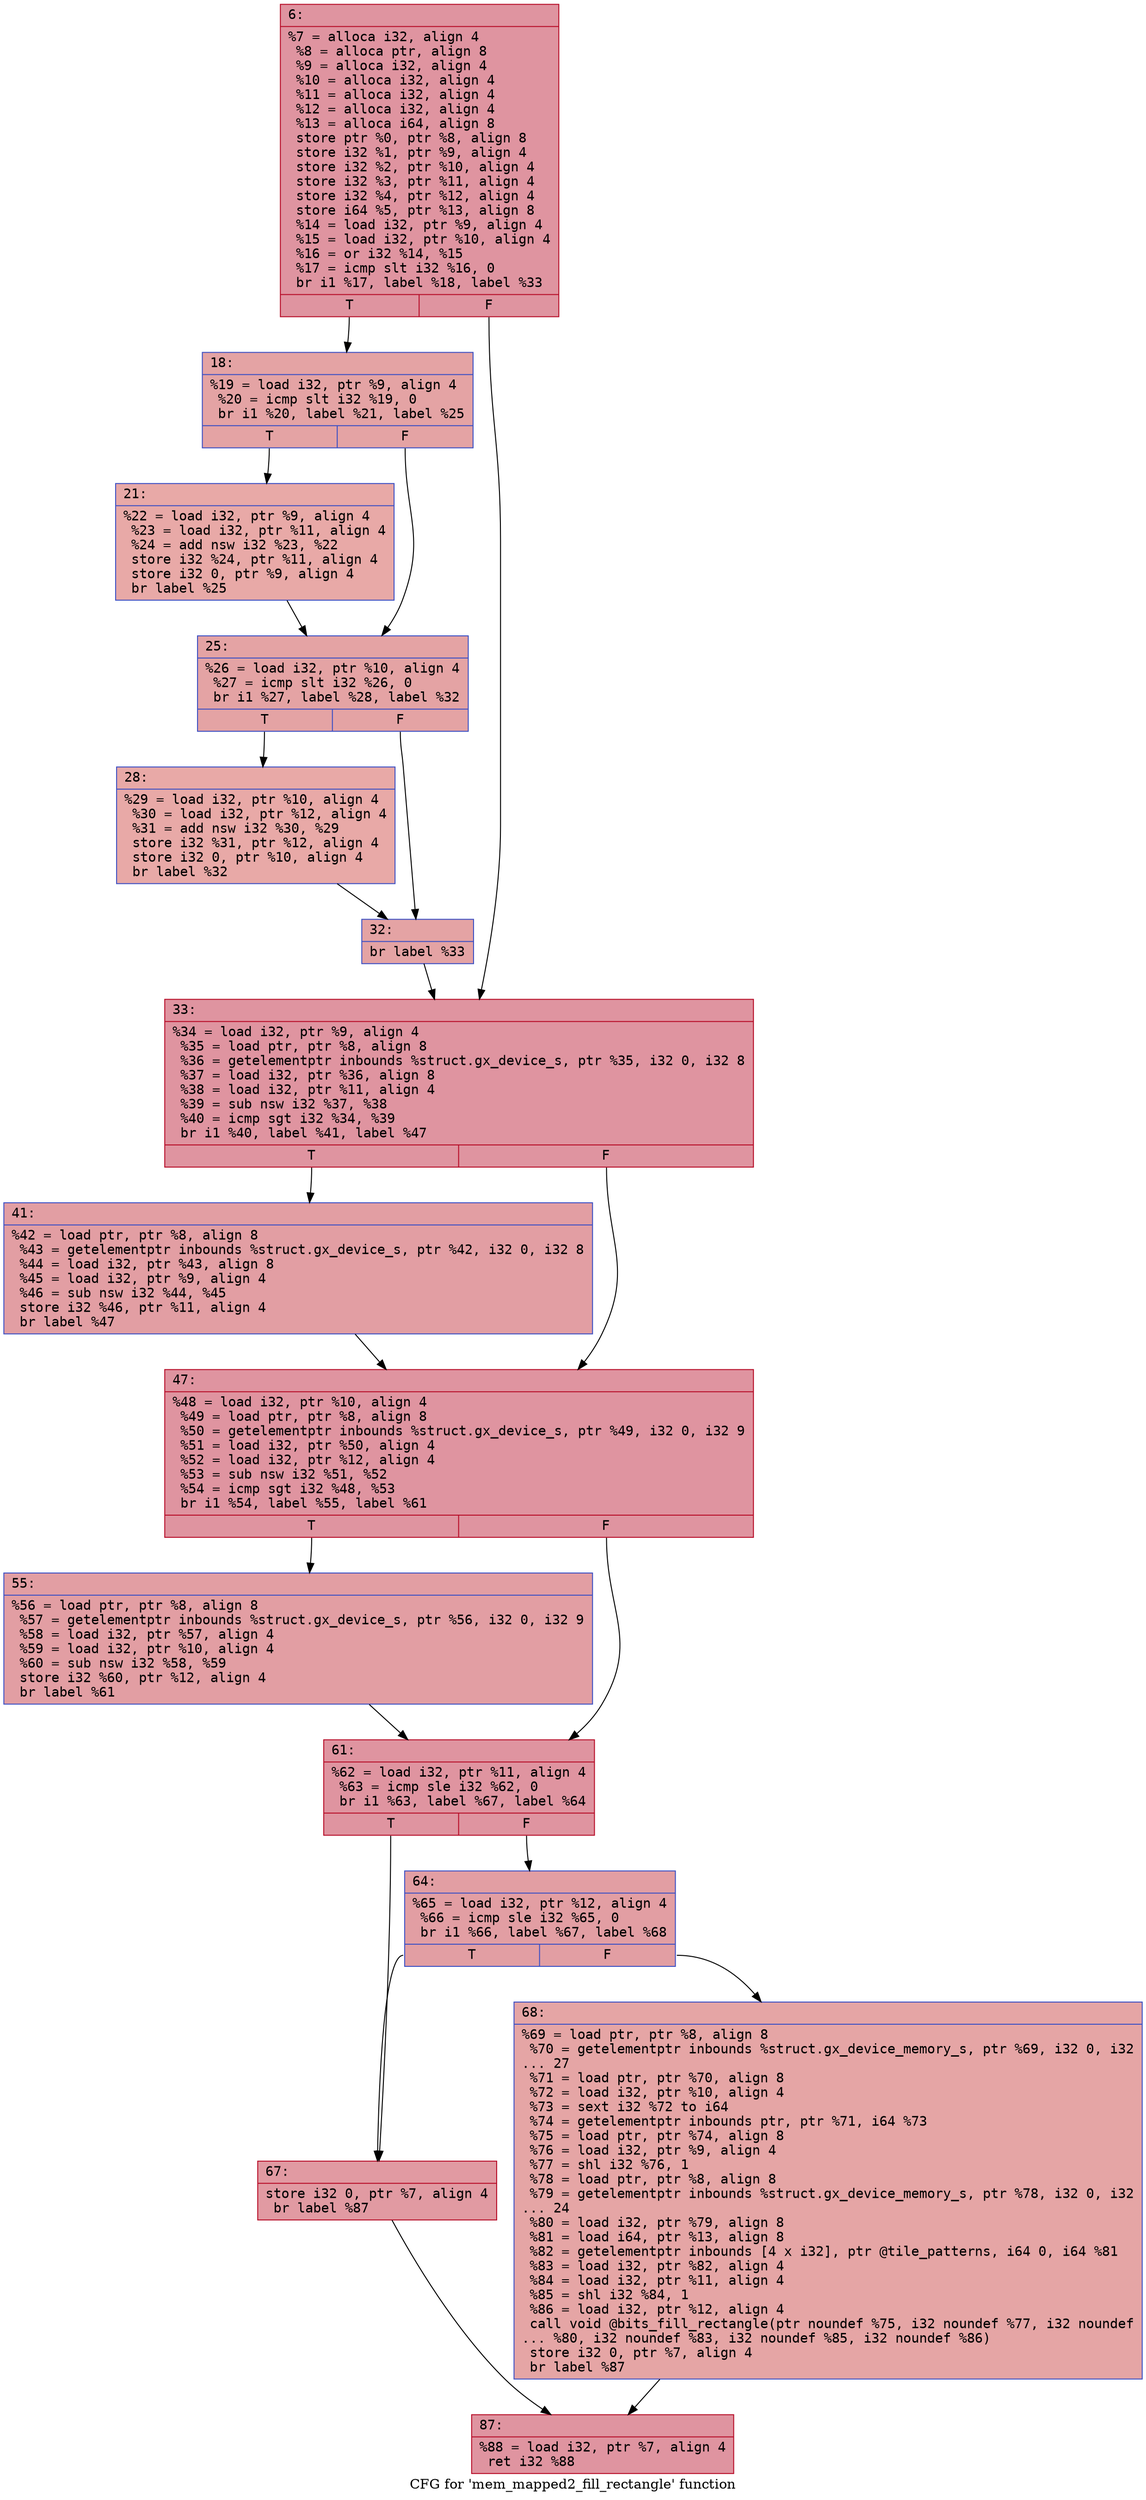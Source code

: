 digraph "CFG for 'mem_mapped2_fill_rectangle' function" {
	label="CFG for 'mem_mapped2_fill_rectangle' function";

	Node0x60000056a0d0 [shape=record,color="#b70d28ff", style=filled, fillcolor="#b70d2870" fontname="Courier",label="{6:\l|  %7 = alloca i32, align 4\l  %8 = alloca ptr, align 8\l  %9 = alloca i32, align 4\l  %10 = alloca i32, align 4\l  %11 = alloca i32, align 4\l  %12 = alloca i32, align 4\l  %13 = alloca i64, align 8\l  store ptr %0, ptr %8, align 8\l  store i32 %1, ptr %9, align 4\l  store i32 %2, ptr %10, align 4\l  store i32 %3, ptr %11, align 4\l  store i32 %4, ptr %12, align 4\l  store i64 %5, ptr %13, align 8\l  %14 = load i32, ptr %9, align 4\l  %15 = load i32, ptr %10, align 4\l  %16 = or i32 %14, %15\l  %17 = icmp slt i32 %16, 0\l  br i1 %17, label %18, label %33\l|{<s0>T|<s1>F}}"];
	Node0x60000056a0d0:s0 -> Node0x60000056a120[tooltip="6 -> 18\nProbability 37.50%" ];
	Node0x60000056a0d0:s1 -> Node0x60000056a2b0[tooltip="6 -> 33\nProbability 62.50%" ];
	Node0x60000056a120 [shape=record,color="#3d50c3ff", style=filled, fillcolor="#c32e3170" fontname="Courier",label="{18:\l|  %19 = load i32, ptr %9, align 4\l  %20 = icmp slt i32 %19, 0\l  br i1 %20, label %21, label %25\l|{<s0>T|<s1>F}}"];
	Node0x60000056a120:s0 -> Node0x60000056a170[tooltip="18 -> 21\nProbability 37.50%" ];
	Node0x60000056a120:s1 -> Node0x60000056a1c0[tooltip="18 -> 25\nProbability 62.50%" ];
	Node0x60000056a170 [shape=record,color="#3d50c3ff", style=filled, fillcolor="#ca3b3770" fontname="Courier",label="{21:\l|  %22 = load i32, ptr %9, align 4\l  %23 = load i32, ptr %11, align 4\l  %24 = add nsw i32 %23, %22\l  store i32 %24, ptr %11, align 4\l  store i32 0, ptr %9, align 4\l  br label %25\l}"];
	Node0x60000056a170 -> Node0x60000056a1c0[tooltip="21 -> 25\nProbability 100.00%" ];
	Node0x60000056a1c0 [shape=record,color="#3d50c3ff", style=filled, fillcolor="#c32e3170" fontname="Courier",label="{25:\l|  %26 = load i32, ptr %10, align 4\l  %27 = icmp slt i32 %26, 0\l  br i1 %27, label %28, label %32\l|{<s0>T|<s1>F}}"];
	Node0x60000056a1c0:s0 -> Node0x60000056a210[tooltip="25 -> 28\nProbability 37.50%" ];
	Node0x60000056a1c0:s1 -> Node0x60000056a260[tooltip="25 -> 32\nProbability 62.50%" ];
	Node0x60000056a210 [shape=record,color="#3d50c3ff", style=filled, fillcolor="#ca3b3770" fontname="Courier",label="{28:\l|  %29 = load i32, ptr %10, align 4\l  %30 = load i32, ptr %12, align 4\l  %31 = add nsw i32 %30, %29\l  store i32 %31, ptr %12, align 4\l  store i32 0, ptr %10, align 4\l  br label %32\l}"];
	Node0x60000056a210 -> Node0x60000056a260[tooltip="28 -> 32\nProbability 100.00%" ];
	Node0x60000056a260 [shape=record,color="#3d50c3ff", style=filled, fillcolor="#c32e3170" fontname="Courier",label="{32:\l|  br label %33\l}"];
	Node0x60000056a260 -> Node0x60000056a2b0[tooltip="32 -> 33\nProbability 100.00%" ];
	Node0x60000056a2b0 [shape=record,color="#b70d28ff", style=filled, fillcolor="#b70d2870" fontname="Courier",label="{33:\l|  %34 = load i32, ptr %9, align 4\l  %35 = load ptr, ptr %8, align 8\l  %36 = getelementptr inbounds %struct.gx_device_s, ptr %35, i32 0, i32 8\l  %37 = load i32, ptr %36, align 8\l  %38 = load i32, ptr %11, align 4\l  %39 = sub nsw i32 %37, %38\l  %40 = icmp sgt i32 %34, %39\l  br i1 %40, label %41, label %47\l|{<s0>T|<s1>F}}"];
	Node0x60000056a2b0:s0 -> Node0x60000056a300[tooltip="33 -> 41\nProbability 50.00%" ];
	Node0x60000056a2b0:s1 -> Node0x60000056a350[tooltip="33 -> 47\nProbability 50.00%" ];
	Node0x60000056a300 [shape=record,color="#3d50c3ff", style=filled, fillcolor="#be242e70" fontname="Courier",label="{41:\l|  %42 = load ptr, ptr %8, align 8\l  %43 = getelementptr inbounds %struct.gx_device_s, ptr %42, i32 0, i32 8\l  %44 = load i32, ptr %43, align 8\l  %45 = load i32, ptr %9, align 4\l  %46 = sub nsw i32 %44, %45\l  store i32 %46, ptr %11, align 4\l  br label %47\l}"];
	Node0x60000056a300 -> Node0x60000056a350[tooltip="41 -> 47\nProbability 100.00%" ];
	Node0x60000056a350 [shape=record,color="#b70d28ff", style=filled, fillcolor="#b70d2870" fontname="Courier",label="{47:\l|  %48 = load i32, ptr %10, align 4\l  %49 = load ptr, ptr %8, align 8\l  %50 = getelementptr inbounds %struct.gx_device_s, ptr %49, i32 0, i32 9\l  %51 = load i32, ptr %50, align 4\l  %52 = load i32, ptr %12, align 4\l  %53 = sub nsw i32 %51, %52\l  %54 = icmp sgt i32 %48, %53\l  br i1 %54, label %55, label %61\l|{<s0>T|<s1>F}}"];
	Node0x60000056a350:s0 -> Node0x60000056a3a0[tooltip="47 -> 55\nProbability 50.00%" ];
	Node0x60000056a350:s1 -> Node0x60000056a3f0[tooltip="47 -> 61\nProbability 50.00%" ];
	Node0x60000056a3a0 [shape=record,color="#3d50c3ff", style=filled, fillcolor="#be242e70" fontname="Courier",label="{55:\l|  %56 = load ptr, ptr %8, align 8\l  %57 = getelementptr inbounds %struct.gx_device_s, ptr %56, i32 0, i32 9\l  %58 = load i32, ptr %57, align 4\l  %59 = load i32, ptr %10, align 4\l  %60 = sub nsw i32 %58, %59\l  store i32 %60, ptr %12, align 4\l  br label %61\l}"];
	Node0x60000056a3a0 -> Node0x60000056a3f0[tooltip="55 -> 61\nProbability 100.00%" ];
	Node0x60000056a3f0 [shape=record,color="#b70d28ff", style=filled, fillcolor="#b70d2870" fontname="Courier",label="{61:\l|  %62 = load i32, ptr %11, align 4\l  %63 = icmp sle i32 %62, 0\l  br i1 %63, label %67, label %64\l|{<s0>T|<s1>F}}"];
	Node0x60000056a3f0:s0 -> Node0x60000056a490[tooltip="61 -> 67\nProbability 50.00%" ];
	Node0x60000056a3f0:s1 -> Node0x60000056a440[tooltip="61 -> 64\nProbability 50.00%" ];
	Node0x60000056a440 [shape=record,color="#3d50c3ff", style=filled, fillcolor="#be242e70" fontname="Courier",label="{64:\l|  %65 = load i32, ptr %12, align 4\l  %66 = icmp sle i32 %65, 0\l  br i1 %66, label %67, label %68\l|{<s0>T|<s1>F}}"];
	Node0x60000056a440:s0 -> Node0x60000056a490[tooltip="64 -> 67\nProbability 50.00%" ];
	Node0x60000056a440:s1 -> Node0x60000056a4e0[tooltip="64 -> 68\nProbability 50.00%" ];
	Node0x60000056a490 [shape=record,color="#b70d28ff", style=filled, fillcolor="#bb1b2c70" fontname="Courier",label="{67:\l|  store i32 0, ptr %7, align 4\l  br label %87\l}"];
	Node0x60000056a490 -> Node0x60000056a530[tooltip="67 -> 87\nProbability 100.00%" ];
	Node0x60000056a4e0 [shape=record,color="#3d50c3ff", style=filled, fillcolor="#c5333470" fontname="Courier",label="{68:\l|  %69 = load ptr, ptr %8, align 8\l  %70 = getelementptr inbounds %struct.gx_device_memory_s, ptr %69, i32 0, i32\l... 27\l  %71 = load ptr, ptr %70, align 8\l  %72 = load i32, ptr %10, align 4\l  %73 = sext i32 %72 to i64\l  %74 = getelementptr inbounds ptr, ptr %71, i64 %73\l  %75 = load ptr, ptr %74, align 8\l  %76 = load i32, ptr %9, align 4\l  %77 = shl i32 %76, 1\l  %78 = load ptr, ptr %8, align 8\l  %79 = getelementptr inbounds %struct.gx_device_memory_s, ptr %78, i32 0, i32\l... 24\l  %80 = load i32, ptr %79, align 8\l  %81 = load i64, ptr %13, align 8\l  %82 = getelementptr inbounds [4 x i32], ptr @tile_patterns, i64 0, i64 %81\l  %83 = load i32, ptr %82, align 4\l  %84 = load i32, ptr %11, align 4\l  %85 = shl i32 %84, 1\l  %86 = load i32, ptr %12, align 4\l  call void @bits_fill_rectangle(ptr noundef %75, i32 noundef %77, i32 noundef\l... %80, i32 noundef %83, i32 noundef %85, i32 noundef %86)\l  store i32 0, ptr %7, align 4\l  br label %87\l}"];
	Node0x60000056a4e0 -> Node0x60000056a530[tooltip="68 -> 87\nProbability 100.00%" ];
	Node0x60000056a530 [shape=record,color="#b70d28ff", style=filled, fillcolor="#b70d2870" fontname="Courier",label="{87:\l|  %88 = load i32, ptr %7, align 4\l  ret i32 %88\l}"];
}
